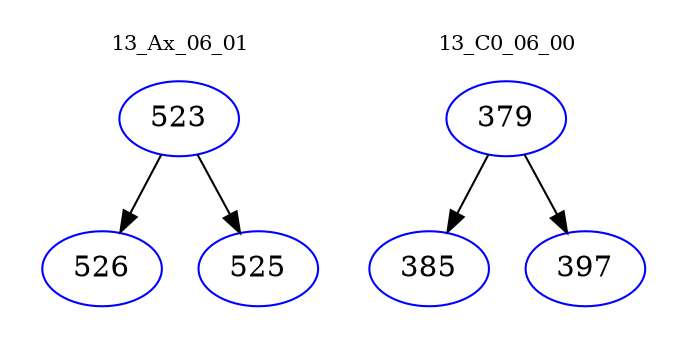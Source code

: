 digraph{
subgraph cluster_0 {
color = white
label = "13_Ax_06_01";
fontsize=10;
T0_523 [label="523", color="blue"]
T0_523 -> T0_526 [color="black"]
T0_526 [label="526", color="blue"]
T0_523 -> T0_525 [color="black"]
T0_525 [label="525", color="blue"]
}
subgraph cluster_1 {
color = white
label = "13_C0_06_00";
fontsize=10;
T1_379 [label="379", color="blue"]
T1_379 -> T1_385 [color="black"]
T1_385 [label="385", color="blue"]
T1_379 -> T1_397 [color="black"]
T1_397 [label="397", color="blue"]
}
}
